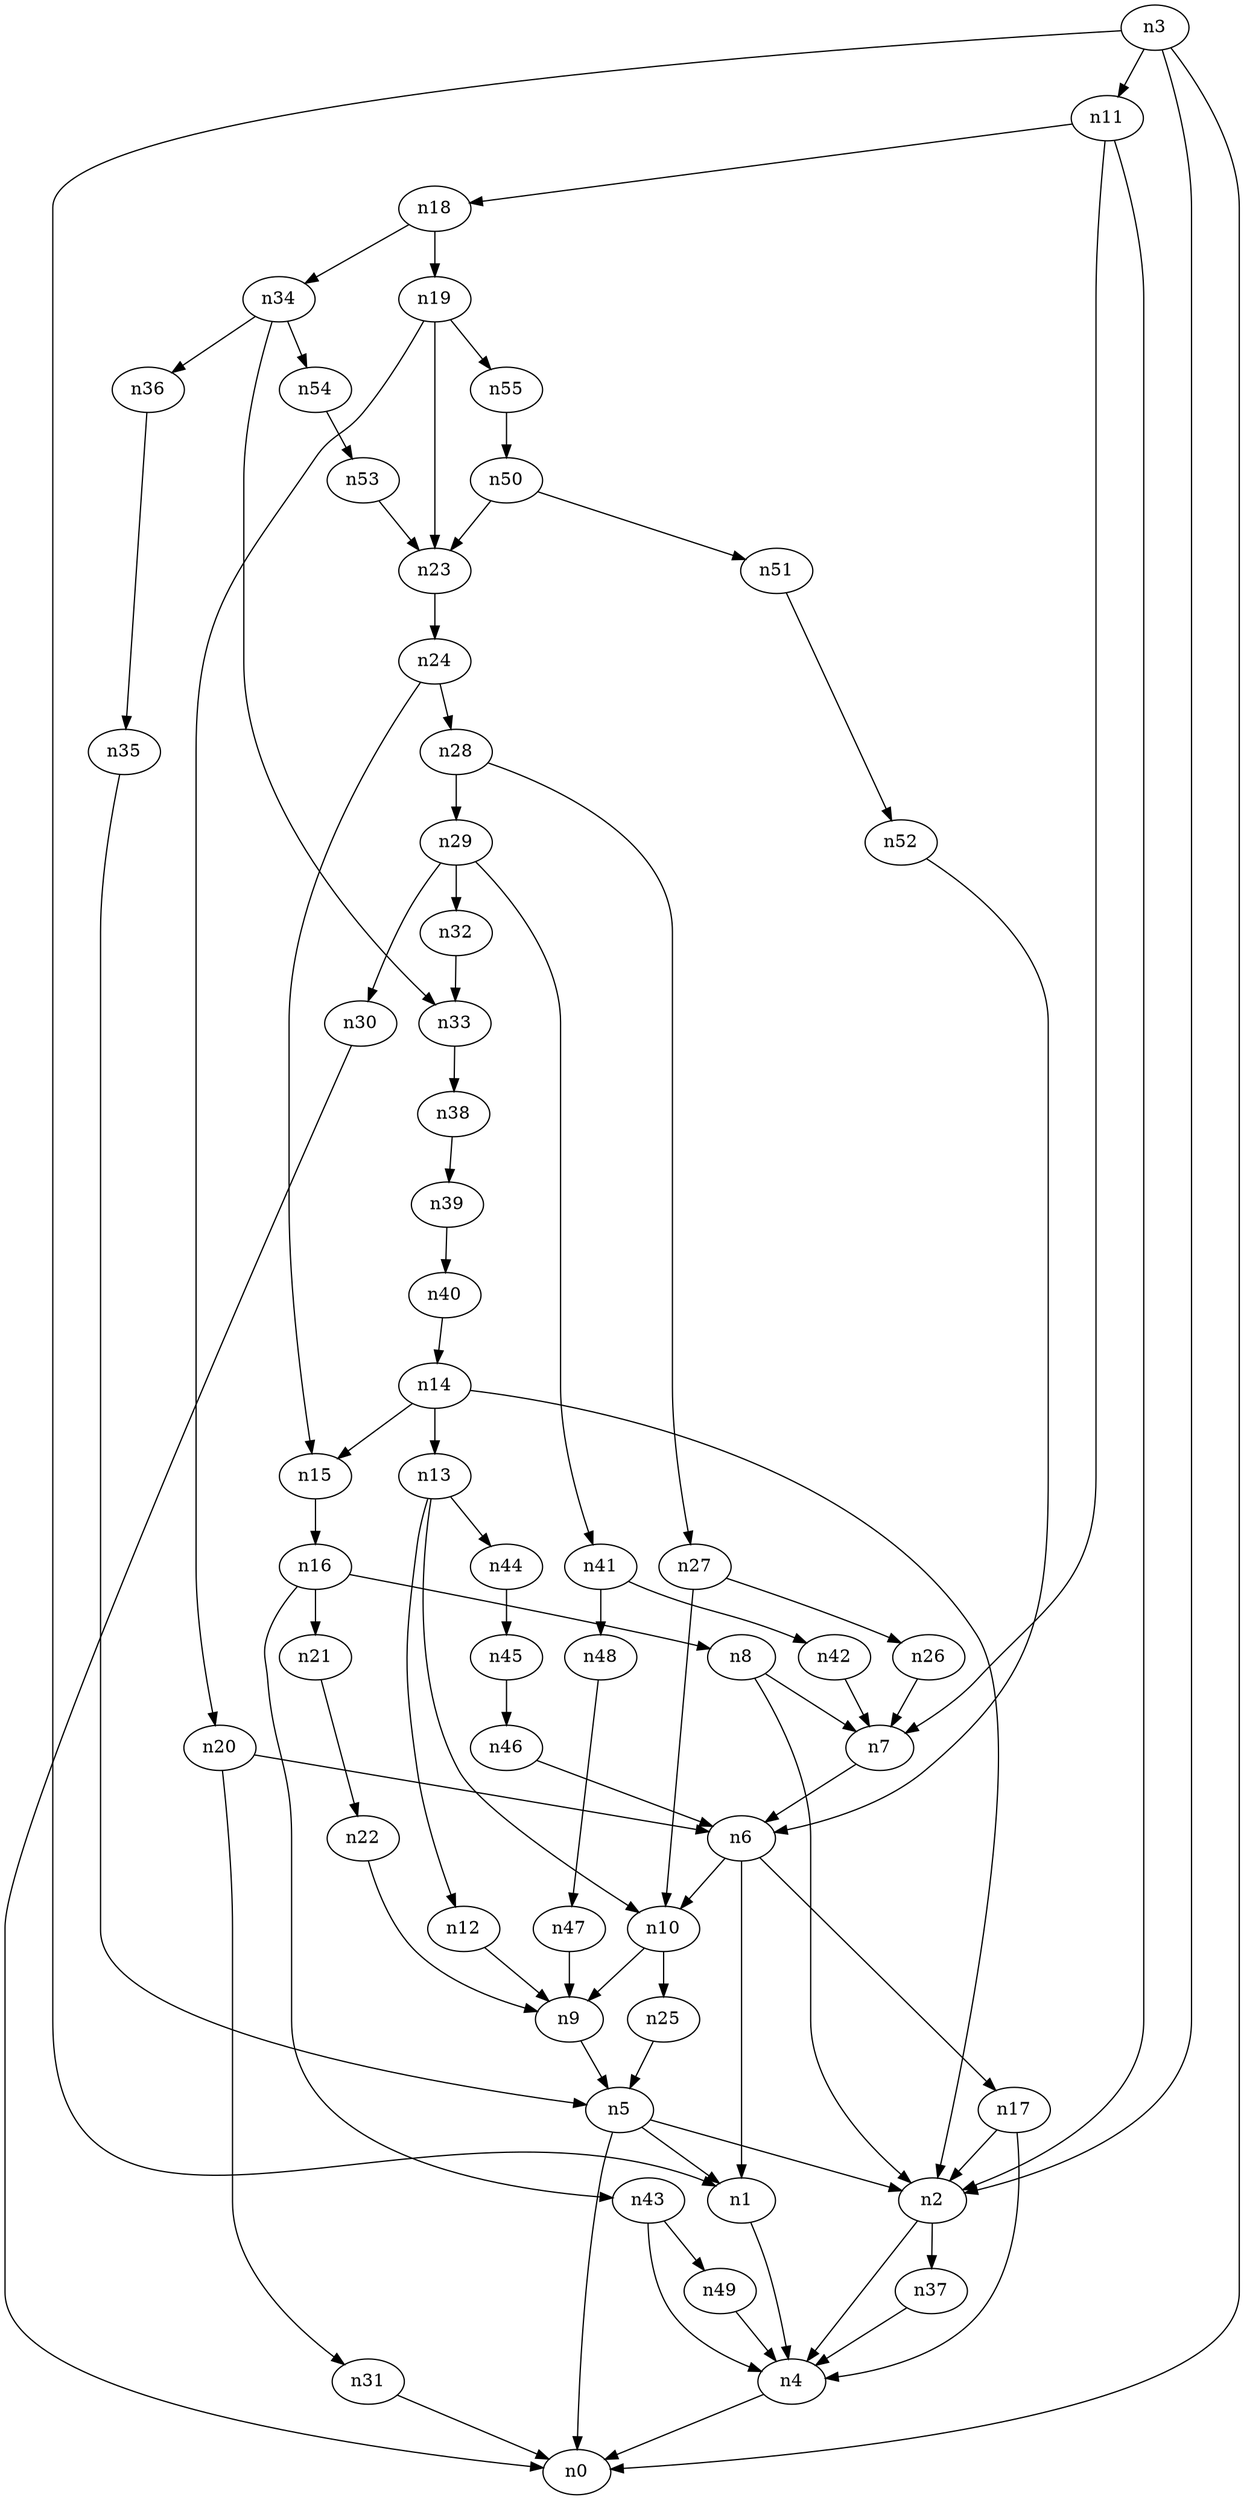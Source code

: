 digraph G {
	n1 -> n4	 [_graphml_id=e4];
	n2 -> n4	 [_graphml_id=e7];
	n2 -> n37	 [_graphml_id=e57];
	n3 -> n0	 [_graphml_id=e0];
	n3 -> n1	 [_graphml_id=e3];
	n3 -> n2	 [_graphml_id=e6];
	n3 -> n11	 [_graphml_id=e16];
	n4 -> n0	 [_graphml_id=e1];
	n5 -> n0	 [_graphml_id=e2];
	n5 -> n1	 [_graphml_id=e5];
	n5 -> n2	 [_graphml_id=e8];
	n6 -> n1	 [_graphml_id=e9];
	n6 -> n10	 [_graphml_id=e15];
	n6 -> n17	 [_graphml_id=e26];
	n7 -> n6	 [_graphml_id=e10];
	n8 -> n2	 [_graphml_id=e12];
	n8 -> n7	 [_graphml_id=e11];
	n9 -> n5	 [_graphml_id=e13];
	n10 -> n9	 [_graphml_id=e14];
	n10 -> n25	 [_graphml_id=e39];
	n11 -> n2	 [_graphml_id=e18];
	n11 -> n7	 [_graphml_id=e17];
	n11 -> n18	 [_graphml_id=e29];
	n12 -> n9	 [_graphml_id=e19];
	n13 -> n10	 [_graphml_id=e28];
	n13 -> n12	 [_graphml_id=e20];
	n13 -> n44	 [_graphml_id=e69];
	n14 -> n2	 [_graphml_id=e22];
	n14 -> n13	 [_graphml_id=e21];
	n14 -> n15	 [_graphml_id=e23];
	n15 -> n16	 [_graphml_id=e24];
	n16 -> n8	 [_graphml_id=e25];
	n16 -> n21	 [_graphml_id=e33];
	n16 -> n43	 [_graphml_id=e67];
	n17 -> n2	 [_graphml_id=e27];
	n17 -> n4	 [_graphml_id=e78];
	n18 -> n19	 [_graphml_id=e30];
	n18 -> n34	 [_graphml_id=e53];
	n19 -> n20	 [_graphml_id=e31];
	n19 -> n23	 [_graphml_id=e36];
	n19 -> n55	 [_graphml_id=e87];
	n20 -> n6	 [_graphml_id=e32];
	n20 -> n31	 [_graphml_id=e48];
	n21 -> n22	 [_graphml_id=e34];
	n22 -> n9	 [_graphml_id=e35];
	n23 -> n24	 [_graphml_id=e37];
	n24 -> n15	 [_graphml_id=e38];
	n24 -> n28	 [_graphml_id=e44];
	n25 -> n5	 [_graphml_id=e40];
	n26 -> n7	 [_graphml_id=e41];
	n27 -> n10	 [_graphml_id=e68];
	n27 -> n26	 [_graphml_id=e42];
	n28 -> n27	 [_graphml_id=e43];
	n28 -> n29	 [_graphml_id=e45];
	n29 -> n30	 [_graphml_id=e46];
	n29 -> n32	 [_graphml_id=e50];
	n29 -> n41	 [_graphml_id=e63];
	n30 -> n0	 [_graphml_id=e47];
	n31 -> n0	 [_graphml_id=e49];
	n32 -> n33	 [_graphml_id=e51];
	n33 -> n38	 [_graphml_id=e59];
	n34 -> n33	 [_graphml_id=e52];
	n34 -> n36	 [_graphml_id=e56];
	n34 -> n54	 [_graphml_id=e85];
	n35 -> n5	 [_graphml_id=e54];
	n36 -> n35	 [_graphml_id=e55];
	n37 -> n4	 [_graphml_id=e58];
	n38 -> n39	 [_graphml_id=e60];
	n39 -> n40	 [_graphml_id=e61];
	n40 -> n14	 [_graphml_id=e62];
	n41 -> n42	 [_graphml_id=e64];
	n41 -> n48	 [_graphml_id=e75];
	n42 -> n7	 [_graphml_id=e65];
	n43 -> n4	 [_graphml_id=e66];
	n43 -> n49	 [_graphml_id=e77];
	n44 -> n45	 [_graphml_id=e70];
	n45 -> n46	 [_graphml_id=e71];
	n46 -> n6	 [_graphml_id=e72];
	n47 -> n9	 [_graphml_id=e73];
	n48 -> n47	 [_graphml_id=e74];
	n49 -> n4	 [_graphml_id=e76];
	n50 -> n23	 [_graphml_id=e79];
	n50 -> n51	 [_graphml_id=e80];
	n51 -> n52	 [_graphml_id=e81];
	n52 -> n6	 [_graphml_id=e82];
	n53 -> n23	 [_graphml_id=e83];
	n54 -> n53	 [_graphml_id=e84];
	n55 -> n50	 [_graphml_id=e86];
}
